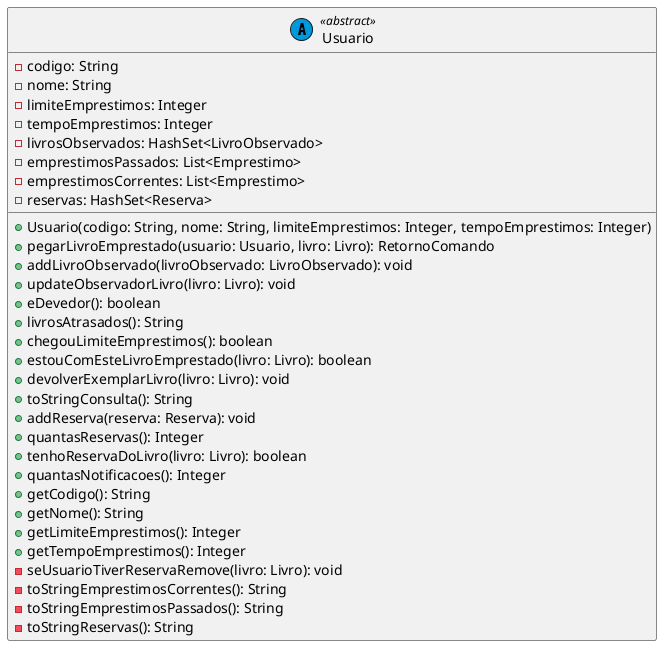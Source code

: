 @startuml

class Usuario << (A,#0099dd) abstract>>{
    - codigo: String
    - nome: String
    - limiteEmprestimos: Integer
    - tempoEmprestimos: Integer
    - livrosObservados: HashSet<LivroObservado>
    - emprestimosPassados: List<Emprestimo>
    - emprestimosCorrentes: List<Emprestimo>
    - reservas: HashSet<Reserva>

    + Usuario(codigo: String, nome: String, limiteEmprestimos: Integer, tempoEmprestimos: Integer)
    + pegarLivroEmprestado(usuario: Usuario, livro: Livro): RetornoComando
    + addLivroObservado(livroObservado: LivroObservado): void
    + updateObservadorLivro(livro: Livro): void
    + eDevedor(): boolean
    + livrosAtrasados(): String
    + chegouLimiteEmprestimos(): boolean
    + estouComEsteLivroEmprestado(livro: Livro): boolean
    + devolverExemplarLivro(livro: Livro): void
    + toStringConsulta(): String
    + addReserva(reserva: Reserva): void
    + quantasReservas(): Integer
    + tenhoReservaDoLivro(livro: Livro): boolean
    + quantasNotificacoes(): Integer
    + getCodigo(): String
    + getNome(): String
    + getLimiteEmprestimos(): Integer
    + getTempoEmprestimos(): Integer
    - seUsuarioTiverReservaRemove(livro: Livro): void
    - toStringEmprestimosCorrentes(): String
    - toStringEmprestimosPassados(): String
    - toStringReservas(): String
}

@enduml